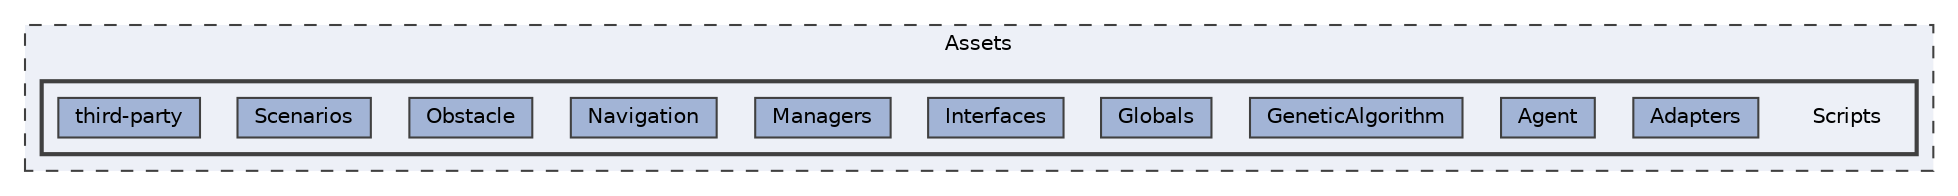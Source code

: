 digraph "/Users/peterlakatos/School/Diploma_Thesis/UnityNavigation/Assets/Scripts"
{
 // LATEX_PDF_SIZE
  bgcolor="transparent";
  edge [fontname=Helvetica,fontsize=10,labelfontname=Helvetica,labelfontsize=10];
  node [fontname=Helvetica,fontsize=10,shape=box,height=0.2,width=0.4];
  compound=true
  subgraph clusterdir_84bbf7b3c7f28a5a18725745e1505219 {
    graph [ bgcolor="#edf0f7", pencolor="grey25", label="Assets", fontname=Helvetica,fontsize=10 style="filled,dashed", URL="dir_84bbf7b3c7f28a5a18725745e1505219.html",tooltip=""]
  subgraph clusterdir_f13b41af88cf68434578284aaf699e39 {
    graph [ bgcolor="#edf0f7", pencolor="grey25", label="", fontname=Helvetica,fontsize=10 style="filled,bold", URL="dir_f13b41af88cf68434578284aaf699e39.html",tooltip=""]
    dir_f13b41af88cf68434578284aaf699e39 [shape=plaintext, label="Scripts"];
  dir_355f5d6c7c64d1d5f01c6f5b319a1c19 [label="Adapters", fillcolor="#a2b4d6", color="grey25", style="filled", URL="dir_355f5d6c7c64d1d5f01c6f5b319a1c19.html",tooltip=""];
  dir_353ba5e56ce7422c3d1dcb643d313fbc [label="Agent", fillcolor="#a2b4d6", color="grey25", style="filled", URL="dir_353ba5e56ce7422c3d1dcb643d313fbc.html",tooltip=""];
  dir_1425ae227c1a61e6de3aa40fdbf9bc3e [label="GeneticAlgorithm", fillcolor="#a2b4d6", color="grey25", style="filled", URL="dir_1425ae227c1a61e6de3aa40fdbf9bc3e.html",tooltip=""];
  dir_503cccafd6586d1052e03f98eec4e212 [label="Globals", fillcolor="#a2b4d6", color="grey25", style="filled", URL="dir_503cccafd6586d1052e03f98eec4e212.html",tooltip=""];
  dir_39efc4d023d4f81da2d8230a64d19d36 [label="Interfaces", fillcolor="#a2b4d6", color="grey25", style="filled", URL="dir_39efc4d023d4f81da2d8230a64d19d36.html",tooltip=""];
  dir_54917bde386a5ef9e0c3f63ca6b256ef [label="Managers", fillcolor="#a2b4d6", color="grey25", style="filled", URL="dir_54917bde386a5ef9e0c3f63ca6b256ef.html",tooltip=""];
  dir_f8b7016bab98b7e8d68388868b401d0d [label="Navigation", fillcolor="#a2b4d6", color="grey25", style="filled", URL="dir_f8b7016bab98b7e8d68388868b401d0d.html",tooltip=""];
  dir_989a52c10e8655663c9b5b3456e510ed [label="Obstacle", fillcolor="#a2b4d6", color="grey25", style="filled", URL="dir_989a52c10e8655663c9b5b3456e510ed.html",tooltip=""];
  dir_95318acb53d02d744d92663a57ba3790 [label="Scenarios", fillcolor="#a2b4d6", color="grey25", style="filled", URL="dir_95318acb53d02d744d92663a57ba3790.html",tooltip=""];
  dir_aa4b6a76b5d348d6d152aef60c3df9a0 [label="third-party", fillcolor="#a2b4d6", color="grey25", style="filled", URL="dir_aa4b6a76b5d348d6d152aef60c3df9a0.html",tooltip=""];
  }
  }
}
